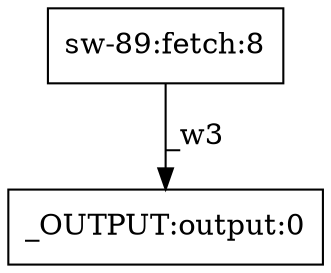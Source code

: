 digraph test1 { node [shape=box] "_OUTPUT" [label="_OUTPUT:output:0"];"sw-89" [label="sw-89:fetch:8"];"sw-89" -> "_OUTPUT" [label="_w3"];}